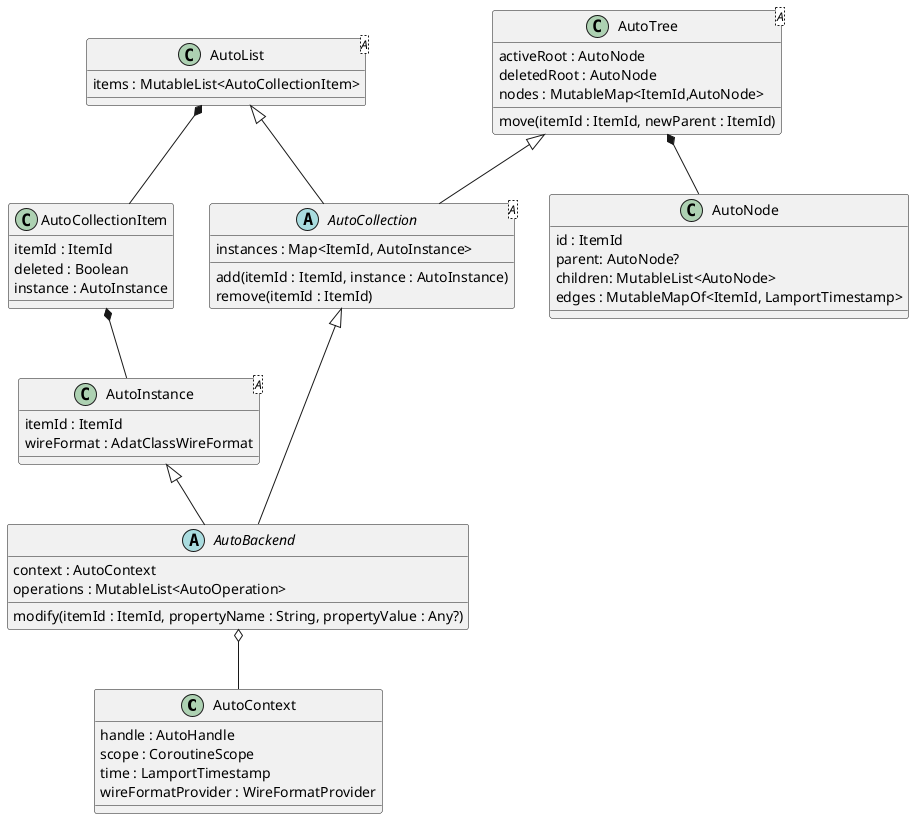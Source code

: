 @startuml

class AutoContext {
    handle : AutoHandle
    scope : CoroutineScope
    time : LamportTimestamp
    wireFormatProvider : WireFormatProvider
}

abstract AutoBackend {
    context : AutoContext
    operations : MutableList<AutoOperation>
    modify(itemId : ItemId, propertyName : String, propertyValue : Any?)
}
AutoBackend o-- AutoContext

abstract AutoCollection<A> {
    instances : Map<ItemId, AutoInstance>
    add(itemId : ItemId, instance : AutoInstance)
    remove(itemId : ItemId)
}
AutoCollection <|-- AutoBackend

class AutoInstance<A> {
    itemId : ItemId
    wireFormat : AdatClassWireFormat
}
AutoInstance <|-- AutoBackend

class AutoCollectionItem {
    itemId : ItemId
    deleted : Boolean
    instance : AutoInstance
}
AutoCollectionItem *-- AutoInstance

class AutoList<A> {
    items : MutableList<AutoCollectionItem>
}

AutoList <|-- AutoCollection
AutoList *-- AutoCollectionItem
class AutoTree<A> {
    activeRoot : AutoNode
    deletedRoot : AutoNode
    nodes : MutableMap<ItemId,AutoNode>
    move(itemId : ItemId, newParent : ItemId)
}
AutoTree <|-- AutoCollection
AutoTree *-- AutoNode

class AutoNode {
    id : ItemId
    parent: AutoNode?
    children: MutableList<AutoNode>
    edges : MutableMapOf<ItemId, LamportTimestamp>
}
@enduml